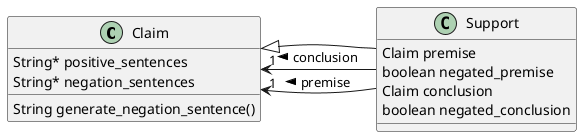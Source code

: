 @startuml

class Claim {
  String* positive_sentences
  String* negation_sentences
  String generate_negation_sentence()
}

class Support {
  Claim premise
  boolean negated_premise
  Claim conclusion
  boolean negated_conclusion
}

Claim "1" <- Support: < premise 
Claim "1" <- Support: < conclusion

Claim <|-- Support

@enduml

